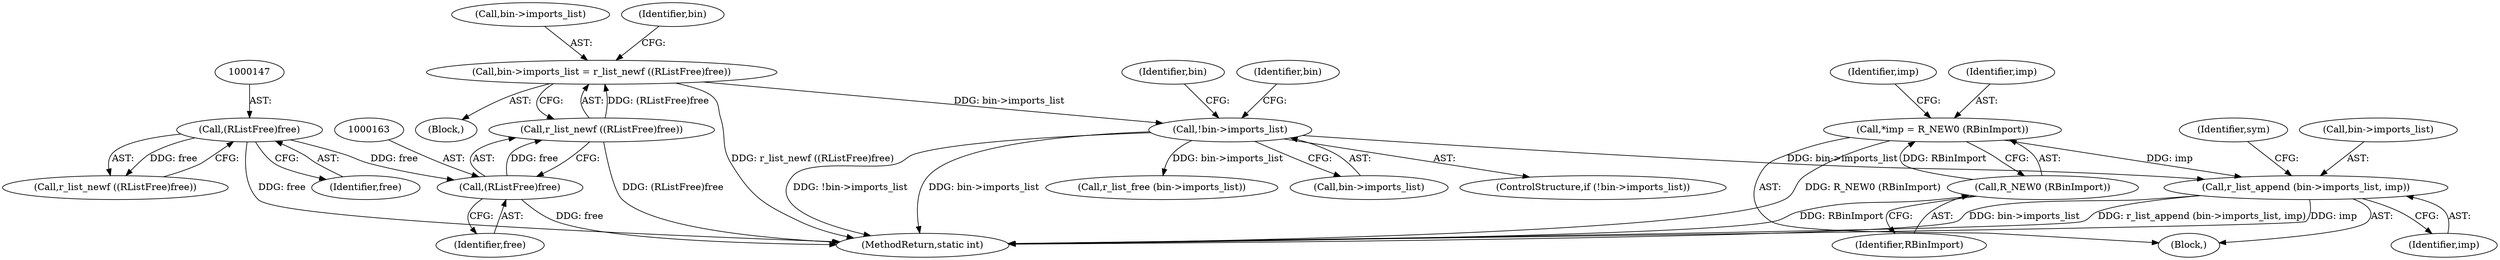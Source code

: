 digraph "0_radare2_ead645853a63bf83d8386702cad0cf23b31d7eeb@pointer" {
"1000531" [label="(Call,r_list_append (bin->imports_list, imp))"];
"1000166" [label="(Call,!bin->imports_list)"];
"1000157" [label="(Call,bin->imports_list = r_list_newf ((RListFree)free))"];
"1000161" [label="(Call,r_list_newf ((RListFree)free))"];
"1000162" [label="(Call,(RListFree)free)"];
"1000146" [label="(Call,(RListFree)free)"];
"1000500" [label="(Call,*imp = R_NEW0 (RBinImport))"];
"1000502" [label="(Call,R_NEW0 (RBinImport))"];
"1000161" [label="(Call,r_list_newf ((RListFree)free))"];
"1000498" [label="(Block,)"];
"1000166" [label="(Call,!bin->imports_list)"];
"1000145" [label="(Call,r_list_newf ((RListFree)free))"];
"1000531" [label="(Call,r_list_append (bin->imports_list, imp))"];
"1000503" [label="(Identifier,RBinImport)"];
"1000617" [label="(MethodReturn,static int)"];
"1000162" [label="(Call,(RListFree)free)"];
"1000506" [label="(Identifier,imp)"];
"1000538" [label="(Identifier,sym)"];
"1000158" [label="(Call,bin->imports_list)"];
"1000195" [label="(Call,r_list_free (bin->imports_list))"];
"1000500" [label="(Call,*imp = R_NEW0 (RBinImport))"];
"1000173" [label="(Identifier,bin)"];
"1000105" [label="(Block,)"];
"1000148" [label="(Identifier,free)"];
"1000167" [label="(Call,bin->imports_list)"];
"1000168" [label="(Identifier,bin)"];
"1000501" [label="(Identifier,imp)"];
"1000165" [label="(ControlStructure,if (!bin->imports_list))"];
"1000146" [label="(Call,(RListFree)free)"];
"1000157" [label="(Call,bin->imports_list = r_list_newf ((RListFree)free))"];
"1000532" [label="(Call,bin->imports_list)"];
"1000179" [label="(Identifier,bin)"];
"1000502" [label="(Call,R_NEW0 (RBinImport))"];
"1000164" [label="(Identifier,free)"];
"1000535" [label="(Identifier,imp)"];
"1000531" -> "1000498"  [label="AST: "];
"1000531" -> "1000535"  [label="CFG: "];
"1000532" -> "1000531"  [label="AST: "];
"1000535" -> "1000531"  [label="AST: "];
"1000538" -> "1000531"  [label="CFG: "];
"1000531" -> "1000617"  [label="DDG: r_list_append (bin->imports_list, imp)"];
"1000531" -> "1000617"  [label="DDG: imp"];
"1000531" -> "1000617"  [label="DDG: bin->imports_list"];
"1000166" -> "1000531"  [label="DDG: bin->imports_list"];
"1000500" -> "1000531"  [label="DDG: imp"];
"1000166" -> "1000165"  [label="AST: "];
"1000166" -> "1000167"  [label="CFG: "];
"1000167" -> "1000166"  [label="AST: "];
"1000173" -> "1000166"  [label="CFG: "];
"1000179" -> "1000166"  [label="CFG: "];
"1000166" -> "1000617"  [label="DDG: !bin->imports_list"];
"1000166" -> "1000617"  [label="DDG: bin->imports_list"];
"1000157" -> "1000166"  [label="DDG: bin->imports_list"];
"1000166" -> "1000195"  [label="DDG: bin->imports_list"];
"1000157" -> "1000105"  [label="AST: "];
"1000157" -> "1000161"  [label="CFG: "];
"1000158" -> "1000157"  [label="AST: "];
"1000161" -> "1000157"  [label="AST: "];
"1000168" -> "1000157"  [label="CFG: "];
"1000157" -> "1000617"  [label="DDG: r_list_newf ((RListFree)free)"];
"1000161" -> "1000157"  [label="DDG: (RListFree)free"];
"1000161" -> "1000162"  [label="CFG: "];
"1000162" -> "1000161"  [label="AST: "];
"1000161" -> "1000617"  [label="DDG: (RListFree)free"];
"1000162" -> "1000161"  [label="DDG: free"];
"1000162" -> "1000164"  [label="CFG: "];
"1000163" -> "1000162"  [label="AST: "];
"1000164" -> "1000162"  [label="AST: "];
"1000162" -> "1000617"  [label="DDG: free"];
"1000146" -> "1000162"  [label="DDG: free"];
"1000146" -> "1000145"  [label="AST: "];
"1000146" -> "1000148"  [label="CFG: "];
"1000147" -> "1000146"  [label="AST: "];
"1000148" -> "1000146"  [label="AST: "];
"1000145" -> "1000146"  [label="CFG: "];
"1000146" -> "1000617"  [label="DDG: free"];
"1000146" -> "1000145"  [label="DDG: free"];
"1000500" -> "1000498"  [label="AST: "];
"1000500" -> "1000502"  [label="CFG: "];
"1000501" -> "1000500"  [label="AST: "];
"1000502" -> "1000500"  [label="AST: "];
"1000506" -> "1000500"  [label="CFG: "];
"1000500" -> "1000617"  [label="DDG: R_NEW0 (RBinImport)"];
"1000502" -> "1000500"  [label="DDG: RBinImport"];
"1000502" -> "1000503"  [label="CFG: "];
"1000503" -> "1000502"  [label="AST: "];
"1000502" -> "1000617"  [label="DDG: RBinImport"];
}
